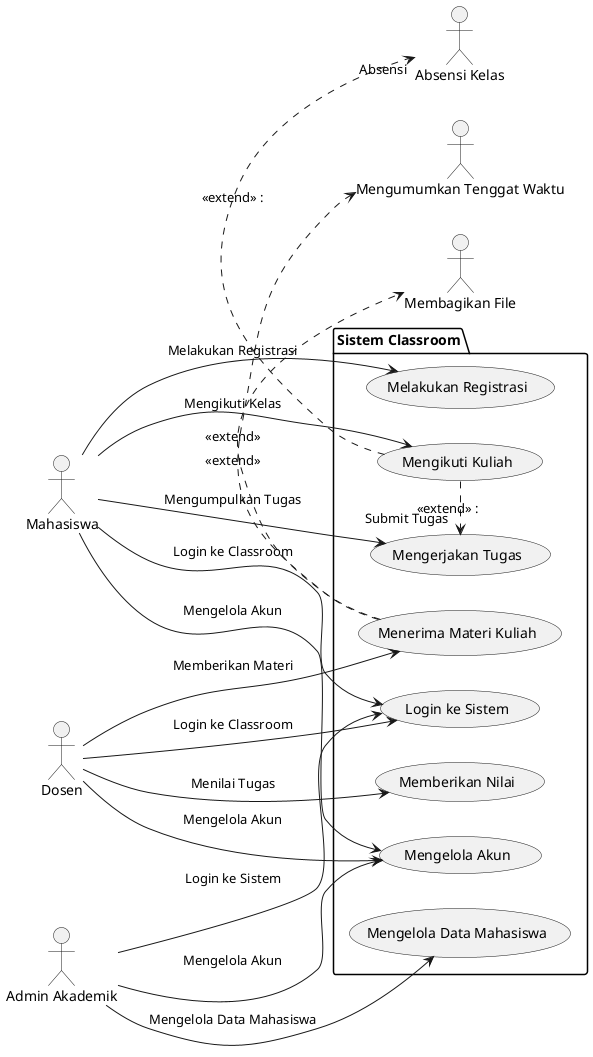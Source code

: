 @startuml classroom_system

left to right direction

actor "Mahasiswa" as mhs
actor "Dosen" as dosen
actor "Admin Akademik" as admin

package "Sistem Classroom" {
    usecase "Login ke Sistem" as Login
    usecase "Mengikuti Kuliah" as U1
    usecase "Mengerjakan Tugas" as U2
    usecase "Menerima Materi Kuliah" as U3
    usecase "Memberikan Nilai" as U4
    usecase "Melakukan Registrasi" as U5
    usecase "Mengelola Data Mahasiswa" as U6
    usecase "Mengelola Akun" as U7
}

mhs --> Login : "Login ke Classroom"
mhs --> U1 : "Mengikuti Kelas"
mhs --> U2 : "Mengumpulkan Tugas"
mhs --> U5 : "Melakukan Registrasi"
mhs --> U7 : "Mengelola Akun"

dosen --> Login : "Login ke Classroom"
dosen --> U3 : "Memberikan Materi"
dosen --> U4 : "Menilai Tugas"
dosen --> U7 : "Mengelola Akun"

admin --> Login : "Login ke Sistem"
admin --> U6 : "Mengelola Data Mahasiswa"
admin --> U7 : "Mengelola Akun"

'U1 extended features
U1 .> U2 : <<extend>> : "Submit Tugas"
U1 .> "Absensi Kelas" : <<extend>> : "Absensi"

'U3 extended features
U3 .> "Membagikan File" : <<extend>>
U3 .> "Mengumumkan Tenggat Waktu" : <<extend>>

@enduml